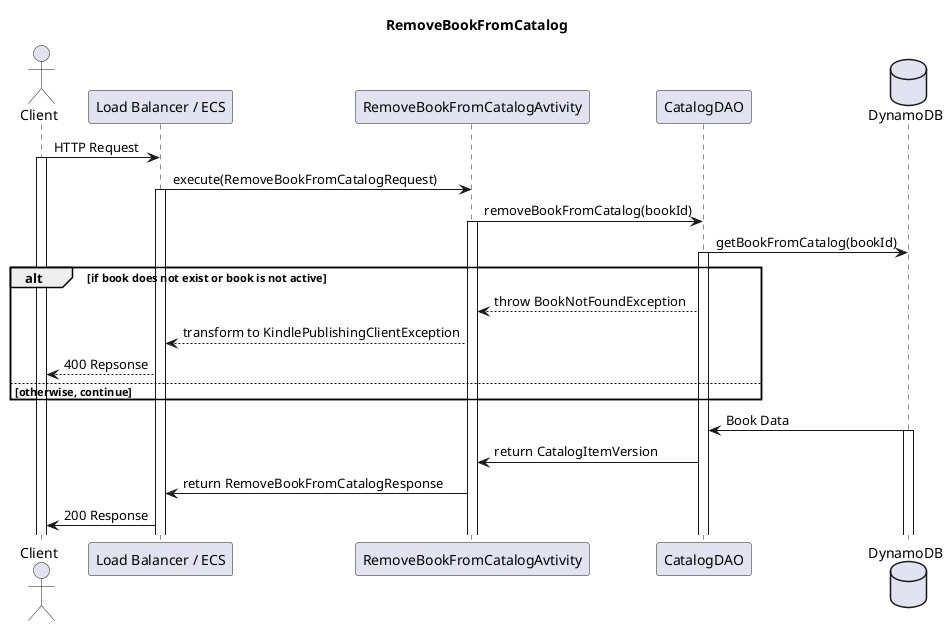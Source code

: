 @startuml
title RemoveBookFromCatalog

actor Client
participant "Load Balancer / ECS" as LoadBalancer_ECS
participant RemoveBookFromCatalogAvtivity
participant CatalogDAO
database DynamoDB

Client -> LoadBalancer_ECS : HTTP Request
activate Client
LoadBalancer_ECS -> RemoveBookFromCatalogAvtivity : execute(RemoveBookFromCatalogRequest)
activate LoadBalancer_ECS
RemoveBookFromCatalogAvtivity -> CatalogDAO : removeBookFromCatalog(bookId)
activate RemoveBookFromCatalogAvtivity
CatalogDAO -> DynamoDB : getBookFromCatalog(bookId)
activate CatalogDAO


alt if book does not exist or book is not active
    RemoveBookFromCatalogAvtivity <-- CatalogDAO : throw BookNotFoundException
    LoadBalancer_ECS <-- RemoveBookFromCatalogAvtivity : transform to KindlePublishingClientException
    Client <-- LoadBalancer_ECS : 400 Repsonse
else otherwise, continue
end

CatalogDAO <- DynamoDB : Book Data
activate DynamoDB
RemoveBookFromCatalogAvtivity <- CatalogDAO : return CatalogItemVersion
LoadBalancer_ECS <- RemoveBookFromCatalogAvtivity : return RemoveBookFromCatalogResponse
Client <- LoadBalancer_ECS : 200 Response






@enduml